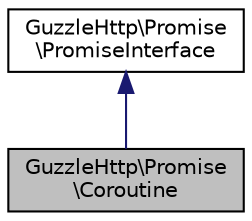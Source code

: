 digraph "GuzzleHttp\Promise\Coroutine"
{
  edge [fontname="Helvetica",fontsize="10",labelfontname="Helvetica",labelfontsize="10"];
  node [fontname="Helvetica",fontsize="10",shape=record];
  Node2 [label="GuzzleHttp\\Promise\l\\Coroutine",height=0.2,width=0.4,color="black", fillcolor="grey75", style="filled", fontcolor="black"];
  Node3 -> Node2 [dir="back",color="midnightblue",fontsize="10",style="solid",fontname="Helvetica"];
  Node3 [label="GuzzleHttp\\Promise\l\\PromiseInterface",height=0.2,width=0.4,color="black", fillcolor="white", style="filled",URL="$interfaceGuzzleHttp_1_1Promise_1_1PromiseInterface.html"];
}
